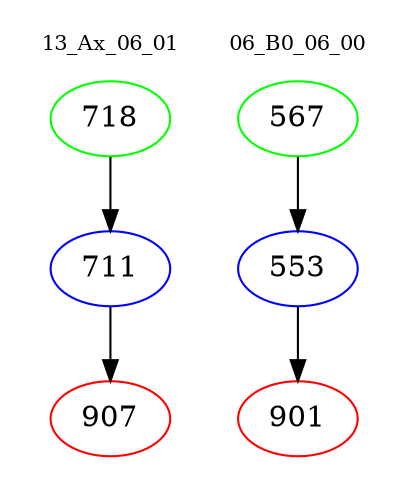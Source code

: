 digraph{
subgraph cluster_0 {
color = white
label = "13_Ax_06_01";
fontsize=10;
T0_718 [label="718", color="green"]
T0_718 -> T0_711 [color="black"]
T0_711 [label="711", color="blue"]
T0_711 -> T0_907 [color="black"]
T0_907 [label="907", color="red"]
}
subgraph cluster_1 {
color = white
label = "06_B0_06_00";
fontsize=10;
T1_567 [label="567", color="green"]
T1_567 -> T1_553 [color="black"]
T1_553 [label="553", color="blue"]
T1_553 -> T1_901 [color="black"]
T1_901 [label="901", color="red"]
}
}
